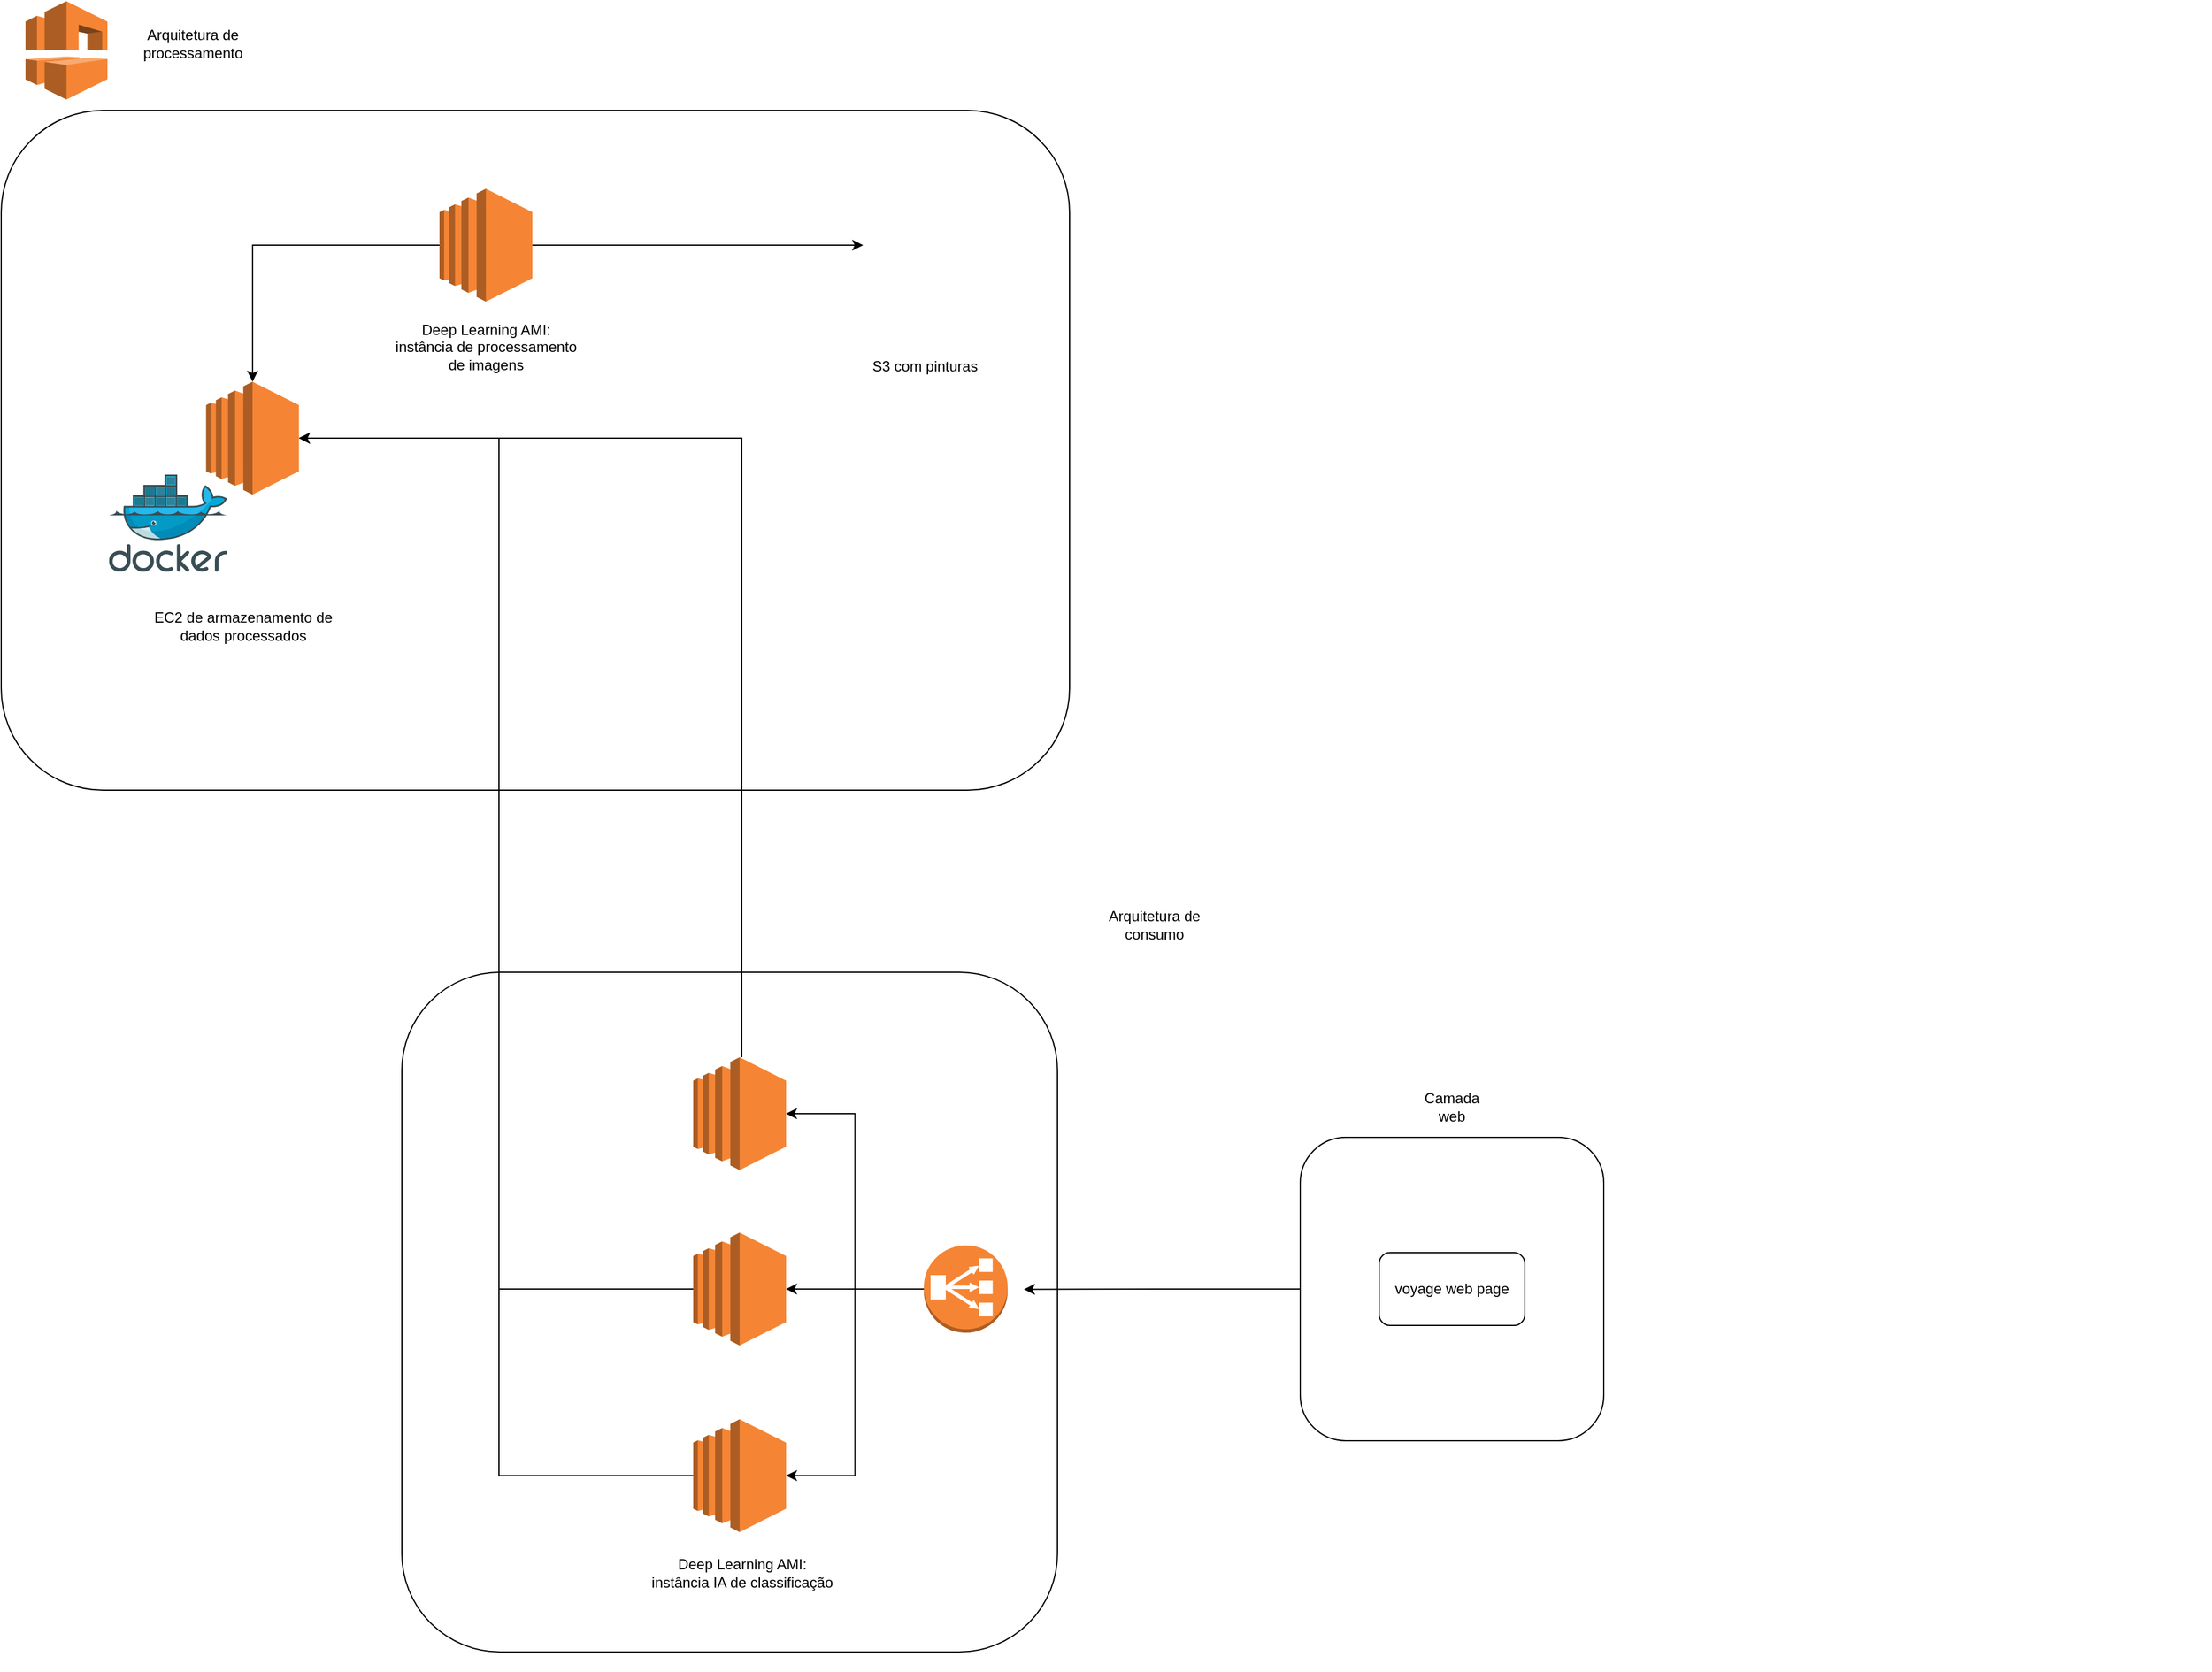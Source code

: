 <mxfile version="21.6.7" type="device">
  <diagram name="Página-1" id="YomD8XgGIF6BL69bbpB6">
    <mxGraphModel dx="2776" dy="1147" grid="1" gridSize="10" guides="1" tooltips="1" connect="1" arrows="1" fold="1" page="1" pageScale="1" pageWidth="827" pageHeight="1169" math="0" shadow="0">
      <root>
        <mxCell id="0" />
        <mxCell id="1" parent="0" />
        <mxCell id="Y88Ll1_iV81cDovMWdpC-35" style="edgeStyle=orthogonalEdgeStyle;rounded=0;orthogonalLoop=1;jettySize=auto;html=1;entryX=1.003;entryY=0.425;entryDx=0;entryDy=0;entryPerimeter=0;" parent="1" source="7DwhyfkDimYaglJ3K84n-1" edge="1">
          <mxGeometry relative="1" as="geometry">
            <mxPoint x="622.46" y="1411.25" as="targetPoint" />
          </mxGeometry>
        </mxCell>
        <mxCell id="Y88Ll1_iV81cDovMWdpC-4" value="" style="group" parent="1" connectable="0" vertex="1">
          <mxGeometry x="-200" y="550" width="920" height="1160" as="geometry" />
        </mxCell>
        <mxCell id="7DwhyfkDimYaglJ3K84n-9" value="" style="outlineConnect=0;dashed=0;verticalLabelPosition=bottom;verticalAlign=top;align=center;html=1;shape=mxgraph.aws3.ec2;fillColor=#F58534;gradientColor=none;" parent="Y88Ll1_iV81cDovMWdpC-4" vertex="1">
          <mxGeometry x="341" y="-45.5" width="76.5" height="93" as="geometry" />
        </mxCell>
        <mxCell id="7DwhyfkDimYaglJ3K84n-10" value="Deep Learning AMI:&lt;br&gt;instância de processamento de imagens" style="text;html=1;strokeColor=none;fillColor=none;align=center;verticalAlign=middle;whiteSpace=wrap;rounded=0;" parent="Y88Ll1_iV81cDovMWdpC-4" vertex="1">
          <mxGeometry x="298.75" y="50" width="160.99" height="69.5" as="geometry" />
        </mxCell>
        <mxCell id="7DwhyfkDimYaglJ3K84n-11" value="" style="shape=image;verticalLabelPosition=bottom;labelBackgroundColor=default;verticalAlign=top;aspect=fixed;imageAspect=0;image=https://upload.wikimedia.org/wikipedia/commons/b/bc/Amazon-S3-Logo.svg;" parent="Y88Ll1_iV81cDovMWdpC-4" vertex="1">
          <mxGeometry x="689.99" y="-60" width="101.98" height="122" as="geometry" />
        </mxCell>
        <mxCell id="7DwhyfkDimYaglJ3K84n-12" style="edgeStyle=orthogonalEdgeStyle;rounded=0;orthogonalLoop=1;jettySize=auto;html=1;" parent="Y88Ll1_iV81cDovMWdpC-4" source="7DwhyfkDimYaglJ3K84n-9" target="7DwhyfkDimYaglJ3K84n-11" edge="1">
          <mxGeometry relative="1" as="geometry" />
        </mxCell>
        <mxCell id="7DwhyfkDimYaglJ3K84n-13" value="S3 com pinturas" style="text;html=1;strokeColor=none;fillColor=none;align=center;verticalAlign=middle;whiteSpace=wrap;rounded=0;" parent="Y88Ll1_iV81cDovMWdpC-4" vertex="1">
          <mxGeometry x="680.98" y="70.5" width="120" height="60" as="geometry" />
        </mxCell>
        <mxCell id="7DwhyfkDimYaglJ3K84n-17" value="" style="outlineConnect=0;dashed=0;verticalLabelPosition=bottom;verticalAlign=top;align=center;html=1;shape=mxgraph.aws3.ec2;fillColor=#F58534;gradientColor=none;" parent="Y88Ll1_iV81cDovMWdpC-4" vertex="1">
          <mxGeometry x="148.75" y="113.5" width="76.5" height="93" as="geometry" />
        </mxCell>
        <mxCell id="7DwhyfkDimYaglJ3K84n-15" style="edgeStyle=orthogonalEdgeStyle;rounded=0;orthogonalLoop=1;jettySize=auto;html=1;" parent="Y88Ll1_iV81cDovMWdpC-4" source="7DwhyfkDimYaglJ3K84n-9" target="7DwhyfkDimYaglJ3K84n-17" edge="1">
          <mxGeometry relative="1" as="geometry">
            <mxPoint x="178.664" y="98" as="targetPoint" />
          </mxGeometry>
        </mxCell>
        <mxCell id="7DwhyfkDimYaglJ3K84n-18" value="" style="shape=image;verticalLabelPosition=bottom;labelBackgroundColor=default;verticalAlign=top;aspect=fixed;imageAspect=0;image=https://upload.wikimedia.org/wikipedia/commons/thumb/9/93/MongoDB_Logo.svg/2560px-MongoDB_Logo.svg.png;" parent="Y88Ll1_iV81cDovMWdpC-4" vertex="1">
          <mxGeometry x="188.75" y="230" width="111.43" height="30" as="geometry" />
        </mxCell>
        <mxCell id="7DwhyfkDimYaglJ3K84n-20" value="" style="sketch=0;aspect=fixed;html=1;points=[];align=center;image;fontSize=12;image=img/lib/mscae/Docker.svg;" parent="Y88Ll1_iV81cDovMWdpC-4" vertex="1">
          <mxGeometry x="68.75" y="190" width="97.56" height="80" as="geometry" />
        </mxCell>
        <mxCell id="7DwhyfkDimYaglJ3K84n-21" value="EC2 de armazenamento de dados processados" style="text;html=1;strokeColor=none;fillColor=none;align=center;verticalAlign=middle;whiteSpace=wrap;rounded=0;" parent="Y88Ll1_iV81cDovMWdpC-4" vertex="1">
          <mxGeometry x="98.75" y="280" width="160.99" height="69.5" as="geometry" />
        </mxCell>
        <mxCell id="Y88Ll1_iV81cDovMWdpC-56" value="" style="rounded=1;whiteSpace=wrap;html=1;fillColor=none;" parent="Y88Ll1_iV81cDovMWdpC-4" vertex="1">
          <mxGeometry x="-20" y="-110" width="880" height="560" as="geometry" />
        </mxCell>
        <mxCell id="Y88Ll1_iV81cDovMWdpC-69" value="" style="rounded=1;whiteSpace=wrap;html=1;fillColor=none;" parent="Y88Ll1_iV81cDovMWdpC-4" vertex="1">
          <mxGeometry x="310" y="600" width="540" height="560" as="geometry" />
        </mxCell>
        <mxCell id="Y88Ll1_iV81cDovMWdpC-53" style="edgeStyle=orthogonalEdgeStyle;rounded=0;orthogonalLoop=1;jettySize=auto;html=1;entryX=1;entryY=0.5;entryDx=0;entryDy=0;entryPerimeter=0;" parent="1" source="Y88Ll1_iV81cDovMWdpC-10" target="7DwhyfkDimYaglJ3K84n-17" edge="1">
          <mxGeometry relative="1" as="geometry">
            <Array as="points">
              <mxPoint x="190" y="1411" />
              <mxPoint x="190" y="710" />
            </Array>
          </mxGeometry>
        </mxCell>
        <mxCell id="Y88Ll1_iV81cDovMWdpC-10" value="" style="outlineConnect=0;dashed=0;verticalLabelPosition=bottom;verticalAlign=top;align=center;html=1;shape=mxgraph.aws3.ec2;fillColor=#F58534;gradientColor=none;" parent="1" vertex="1">
          <mxGeometry x="350" y="1364.5" width="76.5" height="93" as="geometry" />
        </mxCell>
        <mxCell id="Y88Ll1_iV81cDovMWdpC-18" value="" style="group" parent="1" connectable="0" vertex="1">
          <mxGeometry x="740" y="1045.5" width="860" height="680" as="geometry" />
        </mxCell>
        <mxCell id="7DwhyfkDimYaglJ3K84n-3" value="voyage web page" style="rounded=1;whiteSpace=wrap;html=1;" parent="Y88Ll1_iV81cDovMWdpC-18" vertex="1">
          <mxGeometry x="175" y="335.5" width="120" height="60" as="geometry" />
        </mxCell>
        <mxCell id="7DwhyfkDimYaglJ3K84n-1" value="" style="rounded=1;whiteSpace=wrap;html=1;fillColor=none;" parent="Y88Ll1_iV81cDovMWdpC-18" vertex="1">
          <mxGeometry x="110" y="240.5" width="250" height="250" as="geometry" />
        </mxCell>
        <mxCell id="7DwhyfkDimYaglJ3K84n-2" value="Camada web" style="text;html=1;strokeColor=none;fillColor=none;align=center;verticalAlign=middle;whiteSpace=wrap;rounded=0;" parent="Y88Ll1_iV81cDovMWdpC-18" vertex="1">
          <mxGeometry x="205" y="200.5" width="60" height="30" as="geometry" />
        </mxCell>
        <mxCell id="Y88Ll1_iV81cDovMWdpC-37" value="" style="shape=image;html=1;verticalAlign=top;verticalLabelPosition=bottom;labelBackgroundColor=#ffffff;imageAspect=0;aspect=fixed;image=https://cdn3.iconfinder.com/data/icons/picons-social/57/10-html5-128.png" parent="Y88Ll1_iV81cDovMWdpC-18" vertex="1">
          <mxGeometry x="261" y="410" width="42.5" height="42.5" as="geometry" />
        </mxCell>
        <mxCell id="Y88Ll1_iV81cDovMWdpC-38" value="" style="shape=image;html=1;verticalAlign=top;verticalLabelPosition=bottom;labelBackgroundColor=#ffffff;imageAspect=0;aspect=fixed;image=https://cdn1.iconfinder.com/data/icons/bootstrap-vol-3/16/filetype-css-128.png" parent="Y88Ll1_iV81cDovMWdpC-18" vertex="1">
          <mxGeometry x="222.5" y="410" width="42.5" height="42.5" as="geometry" />
        </mxCell>
        <mxCell id="Y88Ll1_iV81cDovMWdpC-39" value="" style="shape=image;html=1;verticalAlign=top;verticalLabelPosition=bottom;labelBackgroundColor=#ffffff;imageAspect=0;aspect=fixed;image=https://cdn1.iconfinder.com/data/icons/ionicons-fill-vol-2/512/logo-javascript-128.png" parent="Y88Ll1_iV81cDovMWdpC-18" vertex="1">
          <mxGeometry x="175" y="414.5" width="38" height="38" as="geometry" />
        </mxCell>
        <mxCell id="Y88Ll1_iV81cDovMWdpC-71" value="" style="shape=image;html=1;verticalAlign=top;verticalLabelPosition=bottom;labelBackgroundColor=#ffffff;imageAspect=0;aspect=fixed;image=https://cdn0.iconfinder.com/data/icons/long-shadow-web-icons/512/nodejs-128.png" parent="Y88Ll1_iV81cDovMWdpC-18" vertex="1">
          <mxGeometry x="177.5" y="417" width="33" height="33" as="geometry" />
        </mxCell>
        <mxCell id="Y88Ll1_iV81cDovMWdpC-28" style="edgeStyle=orthogonalEdgeStyle;rounded=0;orthogonalLoop=1;jettySize=auto;html=1;entryX=1;entryY=0.5;entryDx=0;entryDy=0;entryPerimeter=0;" parent="1" source="Y88Ll1_iV81cDovMWdpC-23" target="Y88Ll1_iV81cDovMWdpC-10" edge="1">
          <mxGeometry relative="1" as="geometry" />
        </mxCell>
        <mxCell id="Y88Ll1_iV81cDovMWdpC-29" style="edgeStyle=orthogonalEdgeStyle;rounded=0;orthogonalLoop=1;jettySize=auto;html=1;entryX=1;entryY=0.5;entryDx=0;entryDy=0;entryPerimeter=0;" parent="1" source="Y88Ll1_iV81cDovMWdpC-23" target="Y88Ll1_iV81cDovMWdpC-26" edge="1">
          <mxGeometry relative="1" as="geometry" />
        </mxCell>
        <mxCell id="Y88Ll1_iV81cDovMWdpC-30" style="edgeStyle=orthogonalEdgeStyle;rounded=0;orthogonalLoop=1;jettySize=auto;html=1;entryX=1;entryY=0.5;entryDx=0;entryDy=0;entryPerimeter=0;" parent="1" source="Y88Ll1_iV81cDovMWdpC-23" target="Y88Ll1_iV81cDovMWdpC-27" edge="1">
          <mxGeometry relative="1" as="geometry" />
        </mxCell>
        <mxCell id="Y88Ll1_iV81cDovMWdpC-23" value="" style="outlineConnect=0;dashed=0;verticalLabelPosition=bottom;verticalAlign=top;align=center;html=1;shape=mxgraph.aws3.classic_load_balancer;fillColor=#F58534;gradientColor=none;" parent="1" vertex="1">
          <mxGeometry x="540" y="1375" width="69" height="72" as="geometry" />
        </mxCell>
        <mxCell id="Y88Ll1_iV81cDovMWdpC-54" style="edgeStyle=orthogonalEdgeStyle;rounded=0;orthogonalLoop=1;jettySize=auto;html=1;entryX=1;entryY=0.5;entryDx=0;entryDy=0;entryPerimeter=0;" parent="1" source="Y88Ll1_iV81cDovMWdpC-26" target="7DwhyfkDimYaglJ3K84n-17" edge="1">
          <mxGeometry relative="1" as="geometry">
            <mxPoint x="30" y="710" as="targetPoint" />
            <Array as="points">
              <mxPoint x="390" y="710" />
            </Array>
          </mxGeometry>
        </mxCell>
        <mxCell id="Y88Ll1_iV81cDovMWdpC-26" value="" style="outlineConnect=0;dashed=0;verticalLabelPosition=bottom;verticalAlign=top;align=center;html=1;shape=mxgraph.aws3.ec2;fillColor=#F58534;gradientColor=none;" parent="1" vertex="1">
          <mxGeometry x="350" y="1220" width="76.5" height="93" as="geometry" />
        </mxCell>
        <mxCell id="Y88Ll1_iV81cDovMWdpC-55" style="edgeStyle=orthogonalEdgeStyle;rounded=0;orthogonalLoop=1;jettySize=auto;html=1;entryX=1;entryY=0.5;entryDx=0;entryDy=0;entryPerimeter=0;" parent="1" source="Y88Ll1_iV81cDovMWdpC-27" target="7DwhyfkDimYaglJ3K84n-17" edge="1">
          <mxGeometry relative="1" as="geometry">
            <mxPoint x="30" y="710" as="targetPoint" />
            <Array as="points">
              <mxPoint x="190" y="1565" />
              <mxPoint x="190" y="710" />
            </Array>
          </mxGeometry>
        </mxCell>
        <mxCell id="Y88Ll1_iV81cDovMWdpC-27" value="" style="outlineConnect=0;dashed=0;verticalLabelPosition=bottom;verticalAlign=top;align=center;html=1;shape=mxgraph.aws3.ec2;fillColor=#F58534;gradientColor=none;" parent="1" vertex="1">
          <mxGeometry x="350" y="1518.25" width="76.5" height="93" as="geometry" />
        </mxCell>
        <mxCell id="Y88Ll1_iV81cDovMWdpC-11" value="Deep Learning AMI:&lt;br&gt;instância IA de classificação" style="text;html=1;strokeColor=none;fillColor=none;align=center;verticalAlign=middle;whiteSpace=wrap;rounded=0;" parent="1" vertex="1">
          <mxGeometry x="310" y="1610" width="160.99" height="69.5" as="geometry" />
        </mxCell>
        <mxCell id="Y88Ll1_iV81cDovMWdpC-7" value="Arquitetura de processamento" style="text;html=1;strokeColor=none;fillColor=none;align=center;verticalAlign=middle;whiteSpace=wrap;rounded=0;" parent="1" vertex="1">
          <mxGeometry x="-122.5" y="370" width="120" height="30" as="geometry" />
        </mxCell>
        <mxCell id="Y88Ll1_iV81cDovMWdpC-1" value="" style="outlineConnect=0;dashed=0;verticalLabelPosition=bottom;verticalAlign=top;align=center;html=1;shape=mxgraph.aws3.vpc;fillColor=#F58534;gradientColor=none;" parent="1" vertex="1">
          <mxGeometry x="-200" y="350" width="67.5" height="81" as="geometry" />
        </mxCell>
        <mxCell id="Y88Ll1_iV81cDovMWdpC-20" value="Arquitetura de consumo" style="text;html=1;strokeColor=none;fillColor=none;align=center;verticalAlign=middle;whiteSpace=wrap;rounded=0;" parent="1" vertex="1">
          <mxGeometry x="670" y="1095.5" width="120" height="30" as="geometry" />
        </mxCell>
      </root>
    </mxGraphModel>
  </diagram>
</mxfile>
